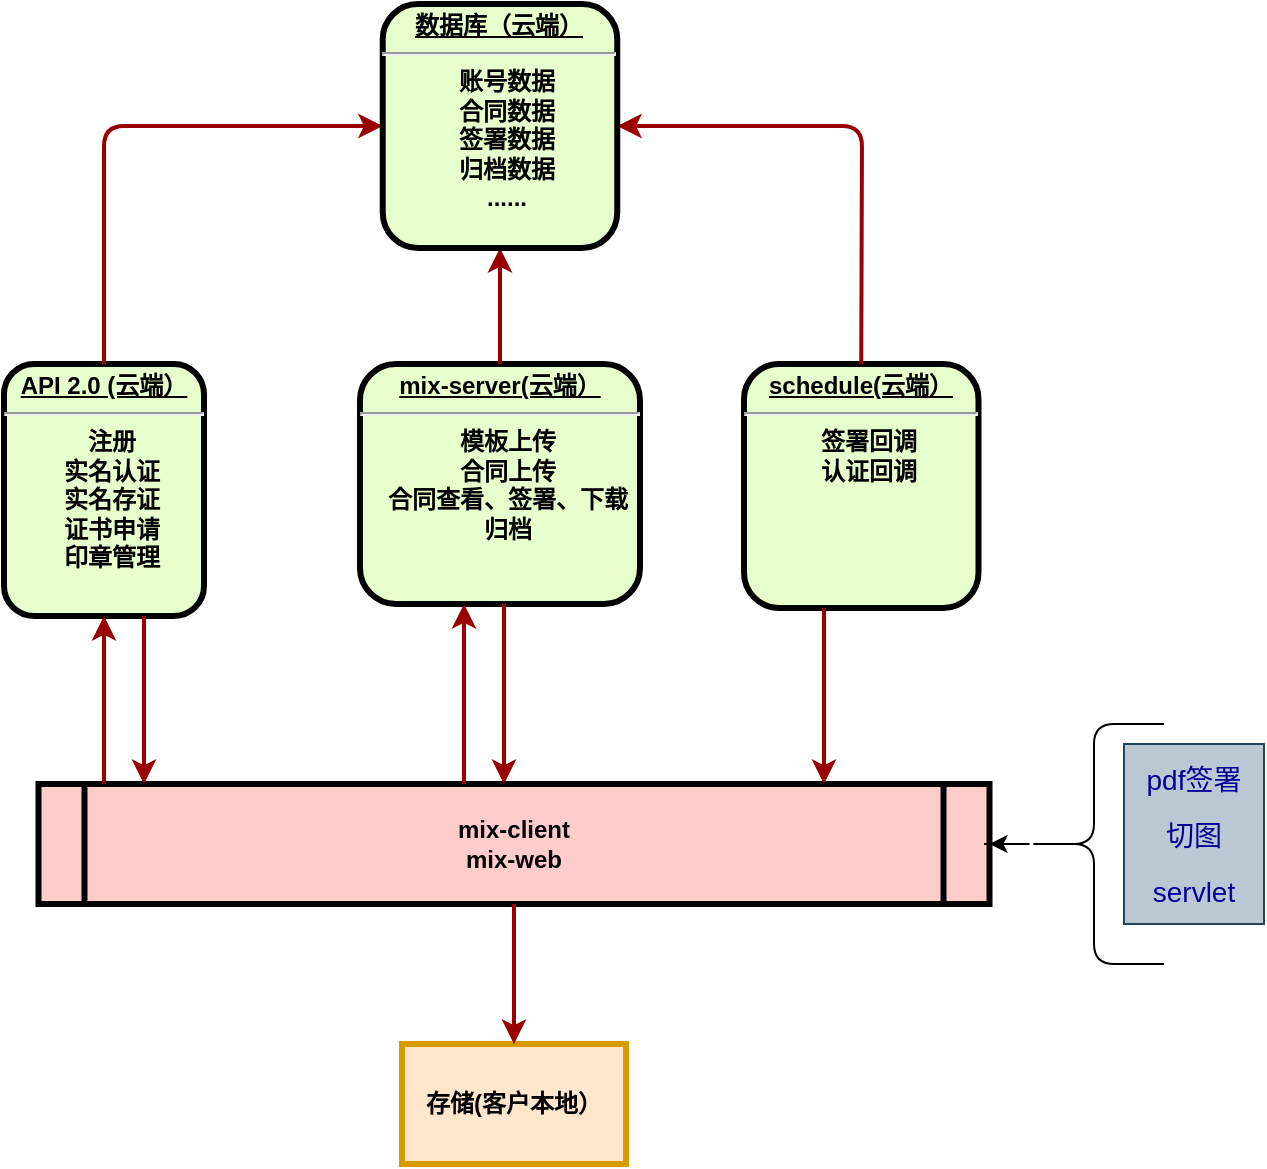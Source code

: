 <mxfile version="14.7.3" type="github">
  <diagram name="Page-1" id="c7558073-3199-34d8-9f00-42111426c3f3">
    <mxGraphModel dx="1185" dy="1770" grid="1" gridSize="10" guides="1" tooltips="1" connect="1" arrows="1" fold="1" page="1" pageScale="1" pageWidth="826" pageHeight="1169" background="none" math="0" shadow="0">
      <root>
        <mxCell id="0" />
        <mxCell id="1" parent="0" />
        <mxCell id="2" value="&lt;p style=&quot;margin: 0px ; margin-top: 4px ; text-align: center ; text-decoration: underline&quot;&gt;&lt;strong&gt;API 2.0 (云端）&lt;/strong&gt;&lt;/p&gt;&lt;hr&gt;&lt;p style=&quot;margin: 0px ; margin-left: 8px&quot;&gt;注册&lt;/p&gt;&lt;p style=&quot;margin: 0px ; margin-left: 8px&quot;&gt;实名认证&lt;/p&gt;&lt;p style=&quot;margin: 0px ; margin-left: 8px&quot;&gt;实名存证&lt;/p&gt;&lt;p style=&quot;margin: 0px ; margin-left: 8px&quot;&gt;证书申请&lt;/p&gt;&lt;p style=&quot;margin: 0px ; margin-left: 8px&quot;&gt;印章管理&lt;/p&gt;" style="verticalAlign=middle;align=center;overflow=fill;fontSize=12;fontFamily=Helvetica;html=1;rounded=1;fontStyle=1;strokeWidth=3;fillColor=#E6FFCC" parent="1" vertex="1">
          <mxGeometry x="210" y="170" width="100" height="126" as="geometry" />
        </mxCell>
        <mxCell id="5" value="mix-client&#xa;mix-web" style="shape=process;whiteSpace=wrap;align=center;verticalAlign=middle;size=0.048;fontStyle=1;strokeWidth=3;fillColor=#FFCCCC" parent="1" vertex="1">
          <mxGeometry x="227.25" y="380" width="475.5" height="60" as="geometry" />
        </mxCell>
        <mxCell id="6" value="&lt;p style=&quot;margin: 0px ; margin-top: 4px ; text-align: center ; text-decoration: underline&quot;&gt;mix-server(云端）&lt;/p&gt;&lt;hr&gt;&lt;p style=&quot;margin: 0px ; margin-left: 8px&quot;&gt;模板上传&lt;/p&gt;&lt;p style=&quot;margin: 0px ; margin-left: 8px&quot;&gt;合同上传&lt;/p&gt;&lt;p style=&quot;margin: 0px ; margin-left: 8px&quot;&gt;合同查看、签署、下载&lt;/p&gt;&lt;p style=&quot;margin: 0px ; margin-left: 8px&quot;&gt;归档&lt;/p&gt;" style="verticalAlign=middle;align=center;overflow=fill;fontSize=12;fontFamily=Helvetica;html=1;rounded=1;fontStyle=1;strokeWidth=3;fillColor=#E6FFCC" parent="1" vertex="1">
          <mxGeometry x="387.99" y="170" width="140" height="120" as="geometry" />
        </mxCell>
        <mxCell id="8" value="&lt;p style=&quot;margin: 0px ; margin-top: 4px ; text-align: center ; text-decoration: underline&quot;&gt;&lt;strong&gt;schedule(云端）&lt;/strong&gt;&lt;/p&gt;&lt;hr&gt;&lt;p style=&quot;margin: 0px ; margin-left: 8px&quot;&gt;签署回调&lt;/p&gt;&lt;p style=&quot;margin: 0px ; margin-left: 8px&quot;&gt;认证回调&lt;/p&gt;" style="verticalAlign=middle;align=center;overflow=fill;fontSize=12;fontFamily=Helvetica;html=1;rounded=1;fontStyle=1;strokeWidth=3;fillColor=#E6FFCC" parent="1" vertex="1">
          <mxGeometry x="580" y="170" width="117.25" height="122" as="geometry" />
        </mxCell>
        <mxCell id="13" value="存储(客户本地）" style="whiteSpace=wrap;align=center;verticalAlign=middle;fontStyle=1;strokeWidth=3;fillColor=#ffe6cc;strokeColor=#d79b00;" parent="1" vertex="1">
          <mxGeometry x="409" y="510" width="112" height="60" as="geometry" />
        </mxCell>
        <mxCell id="55" value="" style="edgeStyle=elbowEdgeStyle;elbow=horizontal;strokeColor=#990000;strokeWidth=2" parent="1" source="5" target="2" edge="1">
          <mxGeometry width="100" height="100" relative="1" as="geometry">
            <mxPoint x="50" y="530" as="sourcePoint" />
            <mxPoint x="150" y="430" as="targetPoint" />
            <Array as="points">
              <mxPoint x="260" y="370" />
            </Array>
          </mxGeometry>
        </mxCell>
        <mxCell id="56" value="" style="edgeStyle=elbowEdgeStyle;elbow=horizontal;strokeColor=#990000;strokeWidth=2" parent="1" source="2" target="5" edge="1">
          <mxGeometry width="100" height="100" relative="1" as="geometry">
            <mxPoint x="50" y="500" as="sourcePoint" />
            <mxPoint x="150" y="400" as="targetPoint" />
            <Array as="points">
              <mxPoint x="280" y="360" />
            </Array>
          </mxGeometry>
        </mxCell>
        <mxCell id="58" value="" style="edgeStyle=elbowEdgeStyle;elbow=horizontal;strokeColor=#990000;strokeWidth=2" parent="1" source="5" target="6" edge="1">
          <mxGeometry width="100" height="100" relative="1" as="geometry">
            <mxPoint x="380" y="370" as="sourcePoint" />
            <mxPoint x="480" y="270" as="targetPoint" />
            <Array as="points">
              <mxPoint x="440" y="310" />
            </Array>
          </mxGeometry>
        </mxCell>
        <mxCell id="59" value="" style="edgeStyle=elbowEdgeStyle;elbow=horizontal;strokeColor=#990000;strokeWidth=2" parent="1" source="6" target="5" edge="1">
          <mxGeometry width="100" height="100" relative="1" as="geometry">
            <mxPoint x="350" y="370" as="sourcePoint" />
            <mxPoint x="450" y="270" as="targetPoint" />
            <Array as="points">
              <mxPoint x="460" y="320" />
            </Array>
          </mxGeometry>
        </mxCell>
        <mxCell id="68" value="" style="edgeStyle=elbowEdgeStyle;elbow=horizontal;strokeColor=#990000;strokeWidth=2" parent="1" source="8" target="5" edge="1">
          <mxGeometry width="100" height="100" relative="1" as="geometry">
            <mxPoint x="570" y="380" as="sourcePoint" />
            <mxPoint x="510" y="250" as="targetPoint" />
            <Array as="points">
              <mxPoint x="620" y="330" />
              <mxPoint x="570" y="360" />
            </Array>
          </mxGeometry>
        </mxCell>
        <mxCell id="hZX2Zn0QVmR8oCk-7Eeq-98" value="" style="edgeStyle=elbowEdgeStyle;elbow=horizontal;strokeColor=#990000;strokeWidth=2;exitX=0.5;exitY=1;exitDx=0;exitDy=0;entryX=0.5;entryY=0;entryDx=0;entryDy=0;" edge="1" parent="1" source="5" target="13">
          <mxGeometry width="100" height="100" relative="1" as="geometry">
            <mxPoint x="590" y="480" as="sourcePoint" />
            <mxPoint x="590" y="624.0" as="targetPoint" />
            <Array as="points">
              <mxPoint x="465" y="510" />
              <mxPoint x="540" y="604" />
            </Array>
          </mxGeometry>
        </mxCell>
        <mxCell id="hZX2Zn0QVmR8oCk-7Eeq-101" value="" style="edgeStyle=elbowEdgeStyle;elbow=horizontal;strokeColor=#990000;strokeWidth=2;exitX=0.5;exitY=0;exitDx=0;exitDy=0;entryX=0;entryY=0.5;entryDx=0;entryDy=0;" edge="1" parent="1" source="2" target="hZX2Zn0QVmR8oCk-7Eeq-104">
          <mxGeometry width="100" height="100" relative="1" as="geometry">
            <mxPoint x="290" y="118.0" as="sourcePoint" />
            <mxPoint x="390" y="-20" as="targetPoint" />
            <Array as="points">
              <mxPoint x="260" y="80" />
            </Array>
          </mxGeometry>
        </mxCell>
        <mxCell id="hZX2Zn0QVmR8oCk-7Eeq-102" value="" style="edgeStyle=elbowEdgeStyle;elbow=horizontal;strokeColor=#990000;strokeWidth=2;entryX=1;entryY=0.5;entryDx=0;entryDy=0;exitX=0.5;exitY=0;exitDx=0;exitDy=0;" edge="1" parent="1" source="8" target="hZX2Zn0QVmR8oCk-7Eeq-104">
          <mxGeometry width="100" height="100" relative="1" as="geometry">
            <mxPoint x="660" y="130.0" as="sourcePoint" />
            <mxPoint x="503" y="50" as="targetPoint" />
            <Array as="points">
              <mxPoint x="639" y="100" />
            </Array>
          </mxGeometry>
        </mxCell>
        <mxCell id="hZX2Zn0QVmR8oCk-7Eeq-103" value="" style="edgeStyle=elbowEdgeStyle;elbow=horizontal;strokeColor=#990000;strokeWidth=2;exitX=0.5;exitY=0;exitDx=0;exitDy=0;entryX=0.5;entryY=1;entryDx=0;entryDy=0;" edge="1" parent="1" source="6" target="hZX2Zn0QVmR8oCk-7Eeq-104">
          <mxGeometry width="100" height="100" relative="1" as="geometry">
            <mxPoint x="560" y="180.0" as="sourcePoint" />
            <mxPoint x="458" y="80" as="targetPoint" />
            <Array as="points" />
          </mxGeometry>
        </mxCell>
        <mxCell id="hZX2Zn0QVmR8oCk-7Eeq-104" value="&lt;p style=&quot;margin: 0px ; margin-top: 4px ; text-align: center ; text-decoration: underline&quot;&gt;数据库（云端）&lt;/p&gt;&lt;hr&gt;&lt;p style=&quot;margin: 0px ; margin-left: 8px&quot;&gt;账号数据&lt;/p&gt;&lt;p style=&quot;margin: 0px ; margin-left: 8px&quot;&gt;合同数据&lt;/p&gt;&lt;p style=&quot;margin: 0px ; margin-left: 8px&quot;&gt;签署数据&lt;/p&gt;&lt;p style=&quot;margin: 0px ; margin-left: 8px&quot;&gt;归档数据&lt;/p&gt;&lt;p style=&quot;margin: 0px ; margin-left: 8px&quot;&gt;......&lt;/p&gt;" style="verticalAlign=middle;align=center;overflow=fill;fontSize=12;fontFamily=Helvetica;html=1;rounded=1;fontStyle=1;strokeWidth=3;fillColor=#E6FFCC" vertex="1" parent="1">
          <mxGeometry x="399.37" y="-10" width="117.25" height="122" as="geometry" />
        </mxCell>
        <mxCell id="hZX2Zn0QVmR8oCk-7Eeq-108" style="edgeStyle=orthogonalEdgeStyle;rounded=0;orthogonalLoop=1;jettySize=auto;html=1;entryX=1;entryY=0.5;entryDx=0;entryDy=0;" edge="1" parent="1" source="hZX2Zn0QVmR8oCk-7Eeq-107" target="5">
          <mxGeometry relative="1" as="geometry" />
        </mxCell>
        <mxCell id="hZX2Zn0QVmR8oCk-7Eeq-107" value="" style="shape=curlyBracket;whiteSpace=wrap;html=1;rounded=1;" vertex="1" parent="1">
          <mxGeometry x="720" y="350" width="70" height="120" as="geometry" />
        </mxCell>
        <mxCell id="hZX2Zn0QVmR8oCk-7Eeq-109" value="&lt;font color=&quot;#000099&quot; style=&quot;line-height: 200% ; font-size: 14px&quot;&gt;pdf签署&lt;br&gt;切图&lt;br&gt;servlet&lt;/font&gt;" style="text;html=1;strokeColor=#23445d;fillColor=#bac8d3;align=center;verticalAlign=middle;whiteSpace=wrap;rounded=0;" vertex="1" parent="1">
          <mxGeometry x="770" y="360" width="70" height="90" as="geometry" />
        </mxCell>
      </root>
    </mxGraphModel>
  </diagram>
</mxfile>
